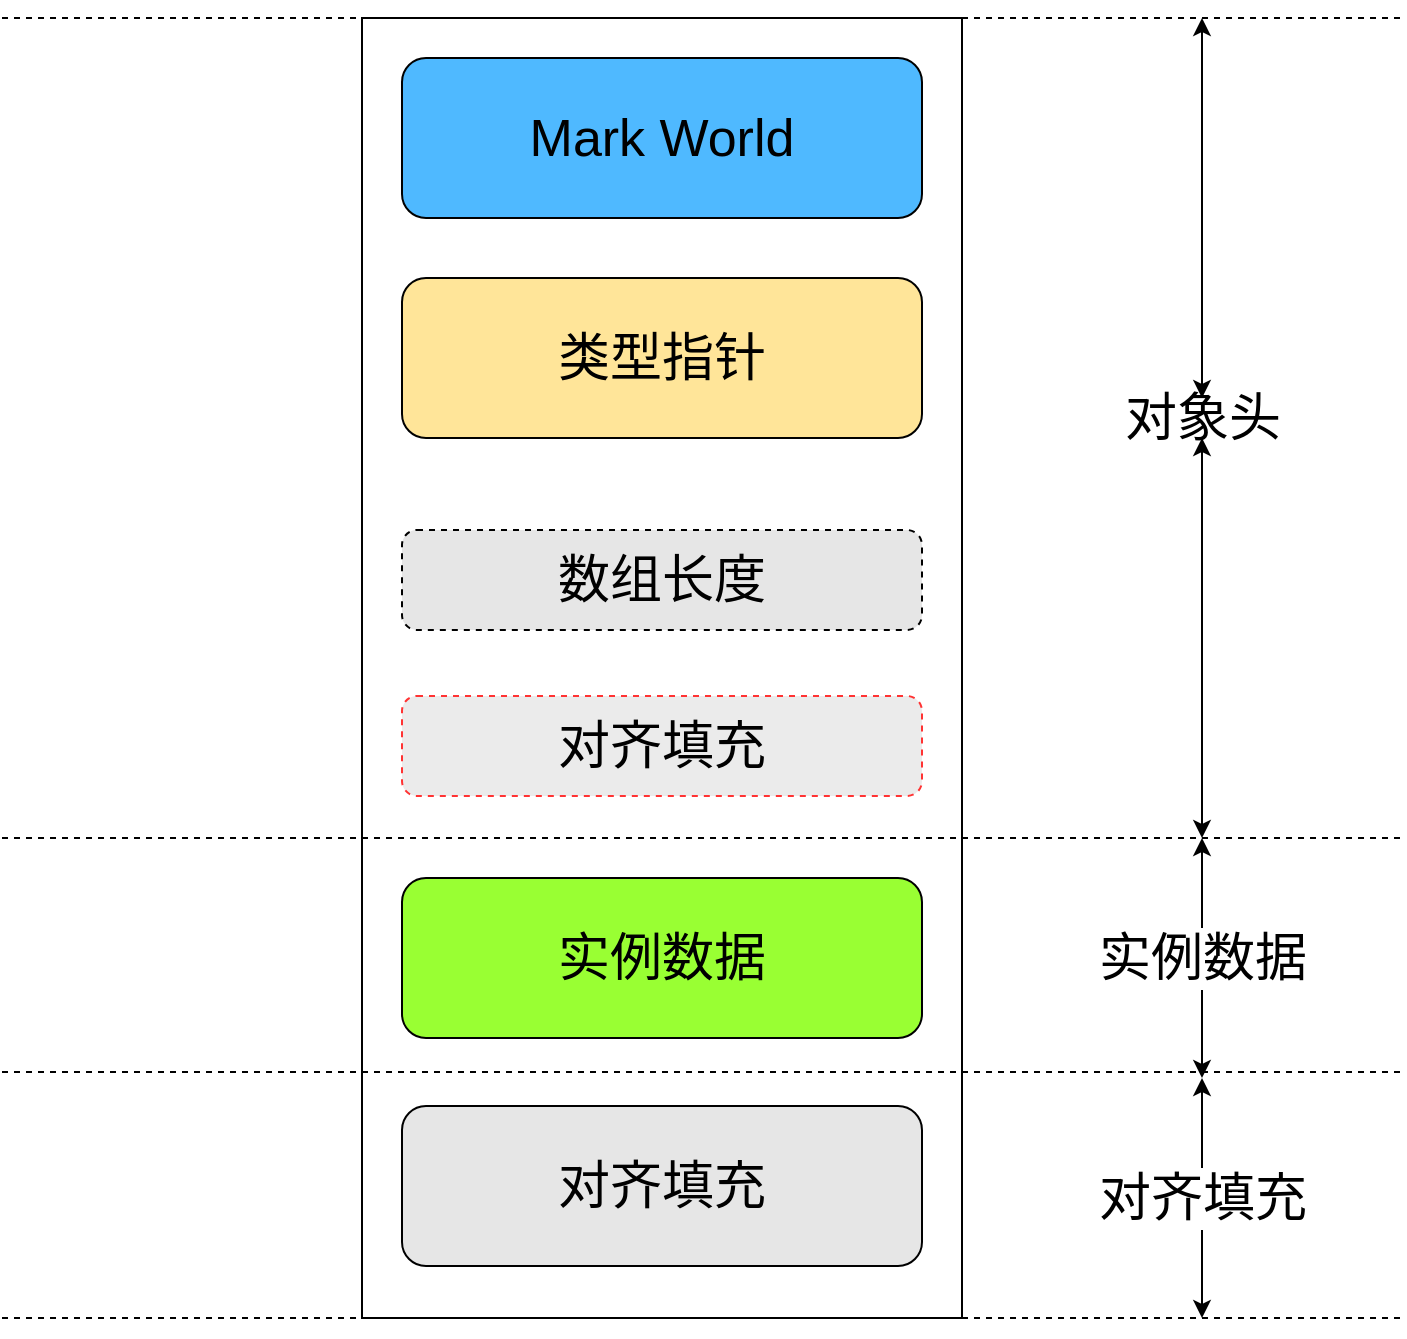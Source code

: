 <mxfile version="13.1.1" type="github"><diagram id="8nnyf2h69ThhfESxk36h" name="第 1 页"><mxGraphModel dx="1958" dy="741" grid="1" gridSize="10" guides="1" tooltips="1" connect="1" arrows="1" fold="1" page="1" pageScale="1" pageWidth="827" pageHeight="1169" math="0" shadow="0"><root><mxCell id="0"/><mxCell id="1" parent="0"/><mxCell id="Ra9NO9XHJPJ2mhuNCqic-2" value="" style="rounded=0;whiteSpace=wrap;html=1;" parent="1" vertex="1"><mxGeometry x="-620" y="40" width="300" height="650" as="geometry"/></mxCell><mxCell id="Ra9NO9XHJPJ2mhuNCqic-4" value="&lt;font style=&quot;font-size: 26px&quot;&gt;类型指针&lt;/font&gt;" style="rounded=1;whiteSpace=wrap;html=1;fillColor=#FFE599;" parent="1" vertex="1"><mxGeometry x="-600" y="170" width="260" height="80" as="geometry"/></mxCell><mxCell id="Ra9NO9XHJPJ2mhuNCqic-5" value="&lt;font style=&quot;font-size: 26px&quot;&gt;对齐填充&lt;br&gt;&lt;/font&gt;" style="rounded=1;whiteSpace=wrap;html=1;dashed=1;strokeColor=#FF3333;fillColor=#EBEBEB;" parent="1" vertex="1"><mxGeometry x="-600" y="379" width="260" height="50" as="geometry"/></mxCell><mxCell id="Ra9NO9XHJPJ2mhuNCqic-6" value="&lt;font style=&quot;font-size: 26px&quot;&gt;实例数据&lt;br&gt;&lt;/font&gt;" style="rounded=1;whiteSpace=wrap;html=1;fillColor=#99FF33;" parent="1" vertex="1"><mxGeometry x="-600" y="470" width="260" height="80" as="geometry"/></mxCell><mxCell id="Ra9NO9XHJPJ2mhuNCqic-8" value="&lt;font style=&quot;font-size: 26px&quot;&gt;Mark World&lt;/font&gt;" style="rounded=1;whiteSpace=wrap;html=1;fillColor=#4FB9FF;" parent="1" vertex="1"><mxGeometry x="-600" y="60" width="260" height="80" as="geometry"/></mxCell><mxCell id="Ra9NO9XHJPJ2mhuNCqic-9" value="&lt;font style=&quot;font-size: 26px&quot;&gt;对齐填充&lt;br&gt;&lt;/font&gt;" style="rounded=1;whiteSpace=wrap;html=1;fillColor=#E6E6E6;" parent="1" vertex="1"><mxGeometry x="-600" y="584" width="260" height="80" as="geometry"/></mxCell><mxCell id="Ra9NO9XHJPJ2mhuNCqic-10" style="edgeStyle=orthogonalEdgeStyle;rounded=0;orthogonalLoop=1;jettySize=auto;html=1;exitX=0.5;exitY=1;exitDx=0;exitDy=0;" parent="1" source="Ra9NO9XHJPJ2mhuNCqic-2" target="Ra9NO9XHJPJ2mhuNCqic-2" edge="1"><mxGeometry relative="1" as="geometry"/></mxCell><mxCell id="Ra9NO9XHJPJ2mhuNCqic-12" value="" style="endArrow=none;dashed=1;html=1;" parent="1" edge="1"><mxGeometry width="50" height="50" relative="1" as="geometry"><mxPoint x="-800" y="450" as="sourcePoint"/><mxPoint x="-100" y="450" as="targetPoint"/></mxGeometry></mxCell><mxCell id="Ra9NO9XHJPJ2mhuNCqic-13" value="" style="endArrow=none;dashed=1;html=1;" parent="1" edge="1"><mxGeometry width="50" height="50" relative="1" as="geometry"><mxPoint x="-800" y="567" as="sourcePoint"/><mxPoint x="-100" y="567" as="targetPoint"/></mxGeometry></mxCell><mxCell id="Ra9NO9XHJPJ2mhuNCqic-14" value="" style="endArrow=none;dashed=1;html=1;" parent="1" edge="1"><mxGeometry width="50" height="50" relative="1" as="geometry"><mxPoint x="-800" y="40" as="sourcePoint"/><mxPoint x="-100" y="40" as="targetPoint"/></mxGeometry></mxCell><mxCell id="Ra9NO9XHJPJ2mhuNCqic-15" value="" style="endArrow=none;dashed=1;html=1;" parent="1" edge="1"><mxGeometry width="50" height="50" relative="1" as="geometry"><mxPoint x="-800" y="690" as="sourcePoint"/><mxPoint x="-100" y="690" as="targetPoint"/></mxGeometry></mxCell><mxCell id="Ra9NO9XHJPJ2mhuNCqic-16" value="&lt;font style=&quot;font-size: 26px&quot;&gt;数组长度&lt;br&gt;&lt;/font&gt;" style="rounded=1;whiteSpace=wrap;html=1;dashed=1;fillColor=#E6E6E6;" parent="1" vertex="1"><mxGeometry x="-600" y="296" width="260" height="50" as="geometry"/></mxCell><mxCell id="mlmsEhJsV-Dtyzhhvjy6-2" value="" style="endArrow=classic;startArrow=classic;html=1;" edge="1" parent="1" source="mlmsEhJsV-Dtyzhhvjy6-1"><mxGeometry width="50" height="50" relative="1" as="geometry"><mxPoint x="-200" y="450" as="sourcePoint"/><mxPoint x="-200" y="40" as="targetPoint"/></mxGeometry></mxCell><mxCell id="mlmsEhJsV-Dtyzhhvjy6-1" value="&lt;font style=&quot;font-size: 26px&quot;&gt;对象头&lt;/font&gt;" style="text;html=1;align=center;verticalAlign=middle;resizable=0;points=[];autosize=1;" vertex="1" parent="1"><mxGeometry x="-245" y="230" width="90" height="20" as="geometry"/></mxCell><mxCell id="mlmsEhJsV-Dtyzhhvjy6-5" value="" style="endArrow=classic;startArrow=classic;html=1;" edge="1" parent="1" target="mlmsEhJsV-Dtyzhhvjy6-1"><mxGeometry width="50" height="50" relative="1" as="geometry"><mxPoint x="-200" y="450" as="sourcePoint"/><mxPoint x="-200" y="40" as="targetPoint"/></mxGeometry></mxCell><mxCell id="mlmsEhJsV-Dtyzhhvjy6-6" value="&lt;font style=&quot;font-size: 26px&quot;&gt;实例数据&lt;/font&gt;" style="endArrow=classic;startArrow=classic;html=1;" edge="1" parent="1"><mxGeometry width="50" height="50" relative="1" as="geometry"><mxPoint x="-200" y="570" as="sourcePoint"/><mxPoint x="-200" y="450" as="targetPoint"/></mxGeometry></mxCell><mxCell id="mlmsEhJsV-Dtyzhhvjy6-7" value="&lt;font style=&quot;font-size: 26px&quot;&gt;对齐填充&lt;/font&gt;" style="endArrow=classic;startArrow=classic;html=1;" edge="1" parent="1"><mxGeometry width="50" height="50" relative="1" as="geometry"><mxPoint x="-200" y="570" as="sourcePoint"/><mxPoint x="-200" y="690" as="targetPoint"/></mxGeometry></mxCell></root></mxGraphModel></diagram></mxfile>